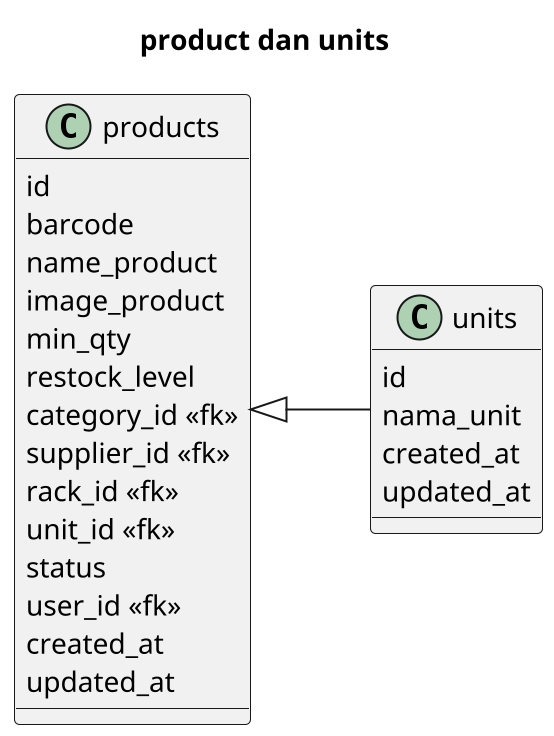 @startuml produk_unit
title product dan units
left to right direction
scale 2

' purchase_headers <|-- purchase_details
' purchase_orders <|-- purchase_order_details
' products <|-- product_prices
' products <|-- product_price_multis
' purchase_headers <|-- stocks
products <|-- units

Class products {

    id
    barcode
    name_product
    image_product
    min_qty
    restock_level
    category_id <<fk>>
    supplier_id <<fk>>
    rack_id <<fk>>
    unit_id <<fk>>
    status
    user_id <<fk>>
    created_at
    updated_at
}

Class units {
    id
    nama_unit
    created_at
    updated_at
}

' Class product_prices {
'     id
'     purchase_price
'     sell_price
'     product_id <<fk>>
'     user_id <<fk>>
'     created_at
'     updated_at
' }

' Class product_price_multis {
'     id
'     qty
'     sell_price
'     product_id <<fk>>
'     unit_id <<fk>>
'     user_id <<fk>>
'     status
'     created_at
'     updated_at
' }
' pembelian
' Class purchase_headers {
'     id
'     invoice
'     faktur
'     date
'     status
'     storage_code
'     discount
'     user_id <<fk>>
'     supplier <<fk>>
'     updated_by <<fk>>
'     created_at
'     updated_at
' }

' Class purchase_details {
'     id
'     product_id <<fk>>
'     purchase_header_id <<fk>>
'     qty
'     purchase_price
'     sell_price
'     expire_date
'     name_batch
'     discount
'     created_at
'     updated_at
' }

' ' pemesanan
' Class purchase_orders {
'     id
'     po_number
'     date
'     note
'     status
'     user_id <<fk>>
'     supplier_id <<fk>>
'     updated_by <<fk>>
'     created_at
'     updated_at
' }

' Class purchase_order_details {
'     id
'     product_id <<fk>>
'     purchase_order_id <<fk>>
'     qty
'     purchase_price
'     discount
'     created_at
'     updated_at

' }
' ' stock


' Class stocks {
'     id
'     faktur <<fk>>
'     product_id <<fk>>
'     date
'     no_batch
'     expire_date
'     sell_price
'     purchase_price
'     qty
'     discount
'     user_id <<fk>>
'     supplier_id <<fk>>
'     updated_by <<fk>>
'     created_at
'     updated_at
' }

' ' keuangan

' Class hutang {
'     id
'     faktur <<fk>>
'     date
'     tempo
'     jatuh_tempo
'     tagihan_awal
'     telah_dibayar
'     sisa 
'     status
'     supplier_id <<fk>>
'     user_id <<fk>>
'     created_at
'     updated_at
' }

' Class piutang {
'     id
'     faktur
'     date
'     tempo
'     jatuh_tempo
'     tagihan_awal
'     telah_dibayar
'     sisa
'     status
'     customer_id <<fk>>
'     user_id <<fk>>
'     created_at
'     updated_at
' }

@enduml

